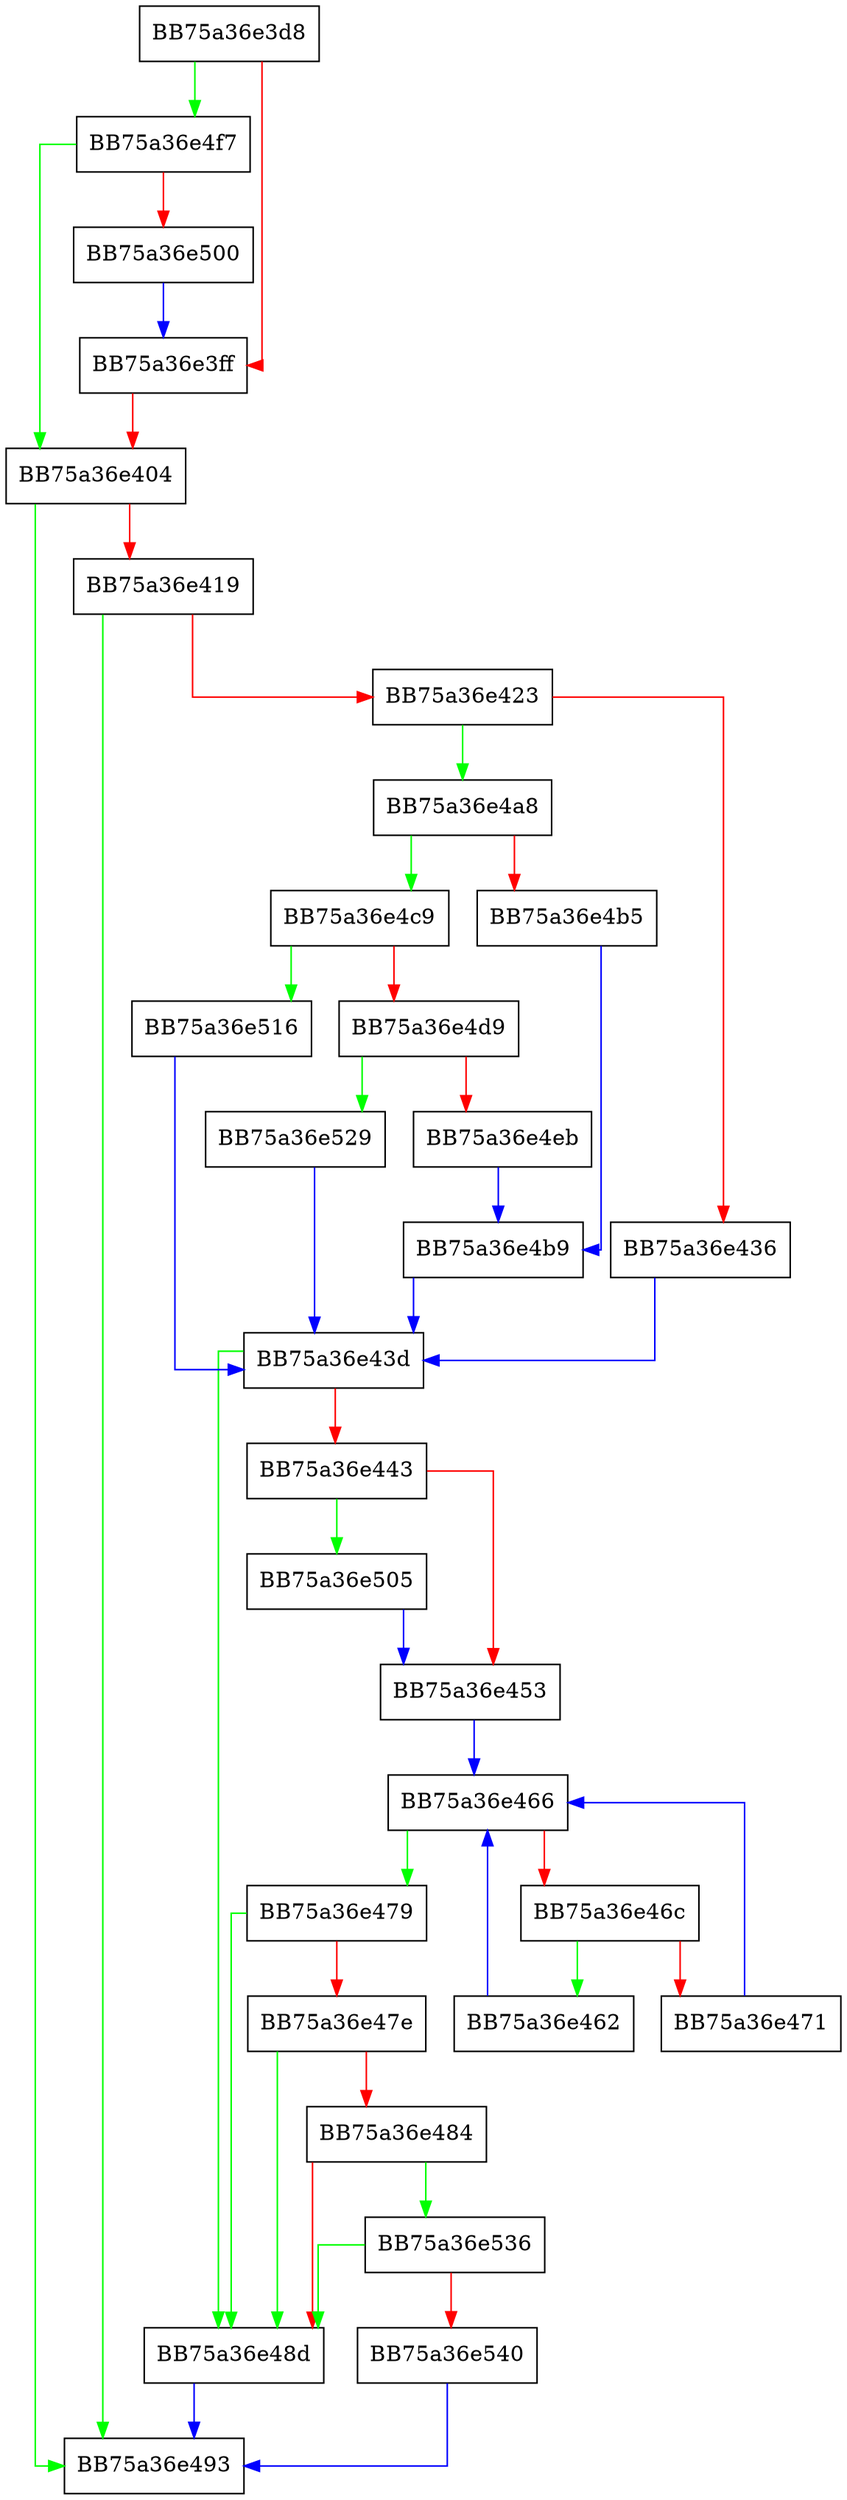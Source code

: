 digraph GetRelatedThreatList {
  node [shape="box"];
  graph [splines=ortho];
  BB75a36e3d8 -> BB75a36e4f7 [color="green"];
  BB75a36e3d8 -> BB75a36e3ff [color="red"];
  BB75a36e3ff -> BB75a36e404 [color="red"];
  BB75a36e404 -> BB75a36e493 [color="green"];
  BB75a36e404 -> BB75a36e419 [color="red"];
  BB75a36e419 -> BB75a36e493 [color="green"];
  BB75a36e419 -> BB75a36e423 [color="red"];
  BB75a36e423 -> BB75a36e4a8 [color="green"];
  BB75a36e423 -> BB75a36e436 [color="red"];
  BB75a36e436 -> BB75a36e43d [color="blue"];
  BB75a36e43d -> BB75a36e48d [color="green"];
  BB75a36e43d -> BB75a36e443 [color="red"];
  BB75a36e443 -> BB75a36e505 [color="green"];
  BB75a36e443 -> BB75a36e453 [color="red"];
  BB75a36e453 -> BB75a36e466 [color="blue"];
  BB75a36e462 -> BB75a36e466 [color="blue"];
  BB75a36e466 -> BB75a36e479 [color="green"];
  BB75a36e466 -> BB75a36e46c [color="red"];
  BB75a36e46c -> BB75a36e462 [color="green"];
  BB75a36e46c -> BB75a36e471 [color="red"];
  BB75a36e471 -> BB75a36e466 [color="blue"];
  BB75a36e479 -> BB75a36e48d [color="green"];
  BB75a36e479 -> BB75a36e47e [color="red"];
  BB75a36e47e -> BB75a36e48d [color="green"];
  BB75a36e47e -> BB75a36e484 [color="red"];
  BB75a36e484 -> BB75a36e536 [color="green"];
  BB75a36e484 -> BB75a36e48d [color="red"];
  BB75a36e48d -> BB75a36e493 [color="blue"];
  BB75a36e4a8 -> BB75a36e4c9 [color="green"];
  BB75a36e4a8 -> BB75a36e4b5 [color="red"];
  BB75a36e4b5 -> BB75a36e4b9 [color="blue"];
  BB75a36e4b9 -> BB75a36e43d [color="blue"];
  BB75a36e4c9 -> BB75a36e516 [color="green"];
  BB75a36e4c9 -> BB75a36e4d9 [color="red"];
  BB75a36e4d9 -> BB75a36e529 [color="green"];
  BB75a36e4d9 -> BB75a36e4eb [color="red"];
  BB75a36e4eb -> BB75a36e4b9 [color="blue"];
  BB75a36e4f7 -> BB75a36e404 [color="green"];
  BB75a36e4f7 -> BB75a36e500 [color="red"];
  BB75a36e500 -> BB75a36e3ff [color="blue"];
  BB75a36e505 -> BB75a36e453 [color="blue"];
  BB75a36e516 -> BB75a36e43d [color="blue"];
  BB75a36e529 -> BB75a36e43d [color="blue"];
  BB75a36e536 -> BB75a36e48d [color="green"];
  BB75a36e536 -> BB75a36e540 [color="red"];
  BB75a36e540 -> BB75a36e493 [color="blue"];
}